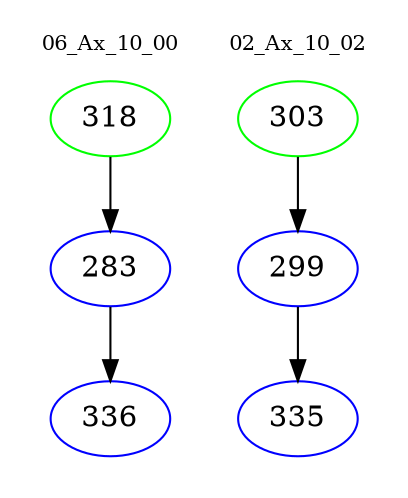 digraph{
subgraph cluster_0 {
color = white
label = "06_Ax_10_00";
fontsize=10;
T0_318 [label="318", color="green"]
T0_318 -> T0_283 [color="black"]
T0_283 [label="283", color="blue"]
T0_283 -> T0_336 [color="black"]
T0_336 [label="336", color="blue"]
}
subgraph cluster_1 {
color = white
label = "02_Ax_10_02";
fontsize=10;
T1_303 [label="303", color="green"]
T1_303 -> T1_299 [color="black"]
T1_299 [label="299", color="blue"]
T1_299 -> T1_335 [color="black"]
T1_335 [label="335", color="blue"]
}
}
